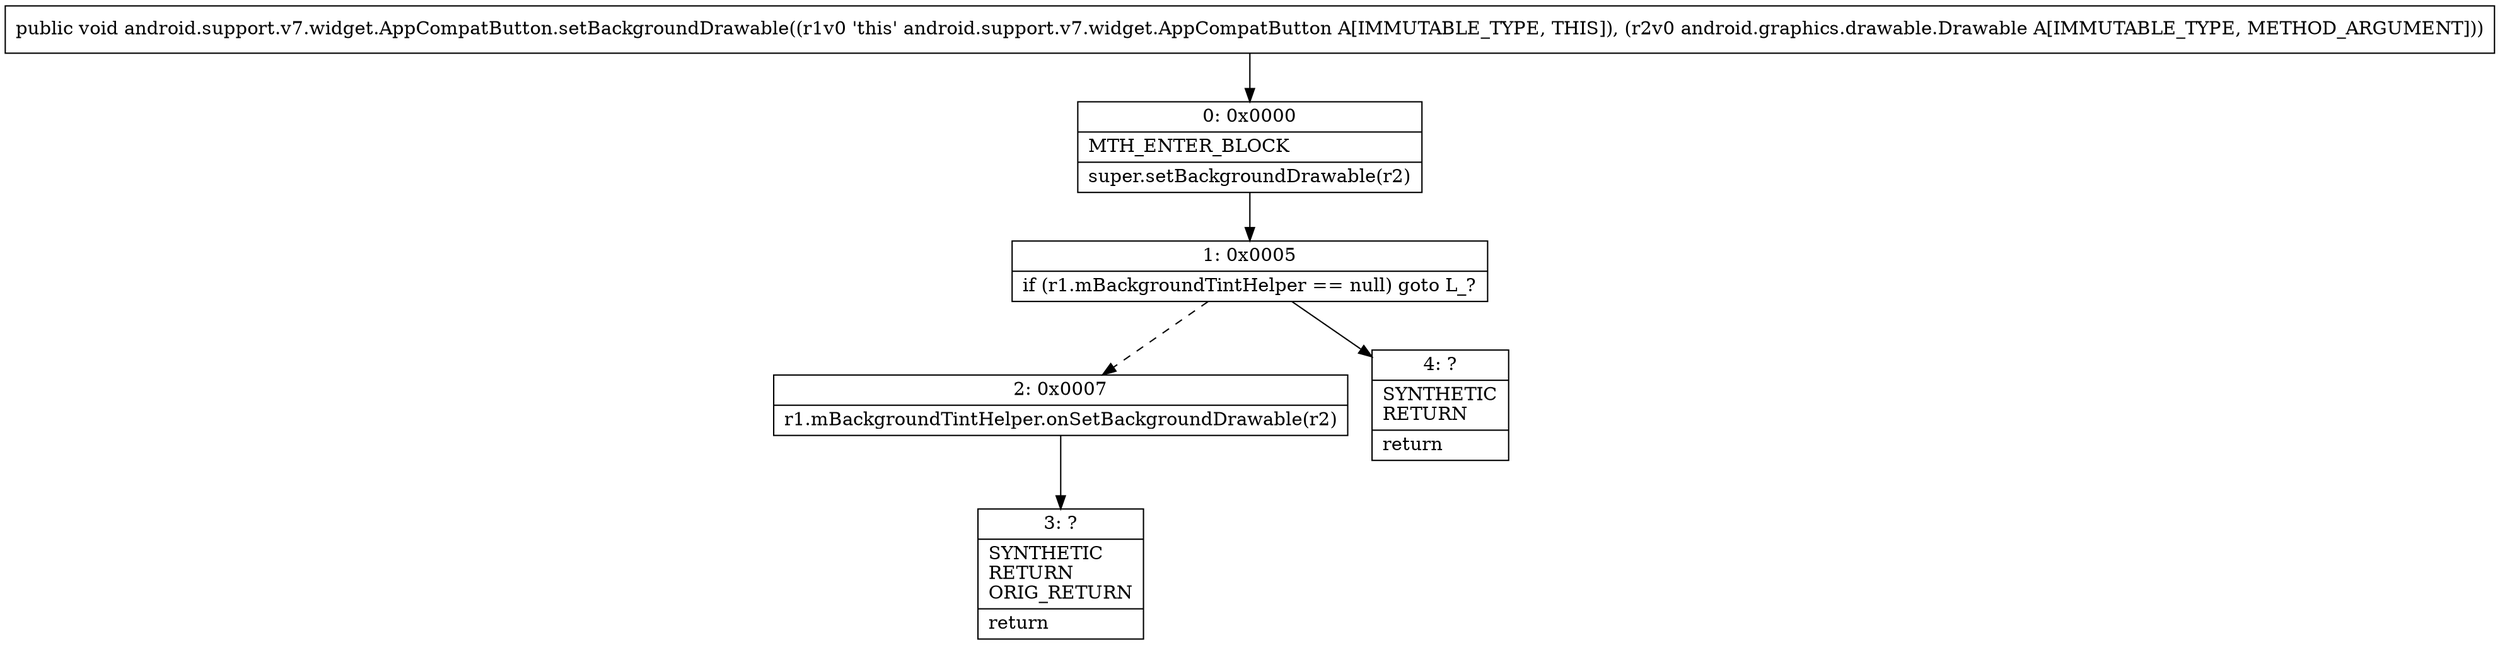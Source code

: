 digraph "CFG forandroid.support.v7.widget.AppCompatButton.setBackgroundDrawable(Landroid\/graphics\/drawable\/Drawable;)V" {
Node_0 [shape=record,label="{0\:\ 0x0000|MTH_ENTER_BLOCK\l|super.setBackgroundDrawable(r2)\l}"];
Node_1 [shape=record,label="{1\:\ 0x0005|if (r1.mBackgroundTintHelper == null) goto L_?\l}"];
Node_2 [shape=record,label="{2\:\ 0x0007|r1.mBackgroundTintHelper.onSetBackgroundDrawable(r2)\l}"];
Node_3 [shape=record,label="{3\:\ ?|SYNTHETIC\lRETURN\lORIG_RETURN\l|return\l}"];
Node_4 [shape=record,label="{4\:\ ?|SYNTHETIC\lRETURN\l|return\l}"];
MethodNode[shape=record,label="{public void android.support.v7.widget.AppCompatButton.setBackgroundDrawable((r1v0 'this' android.support.v7.widget.AppCompatButton A[IMMUTABLE_TYPE, THIS]), (r2v0 android.graphics.drawable.Drawable A[IMMUTABLE_TYPE, METHOD_ARGUMENT])) }"];
MethodNode -> Node_0;
Node_0 -> Node_1;
Node_1 -> Node_2[style=dashed];
Node_1 -> Node_4;
Node_2 -> Node_3;
}

